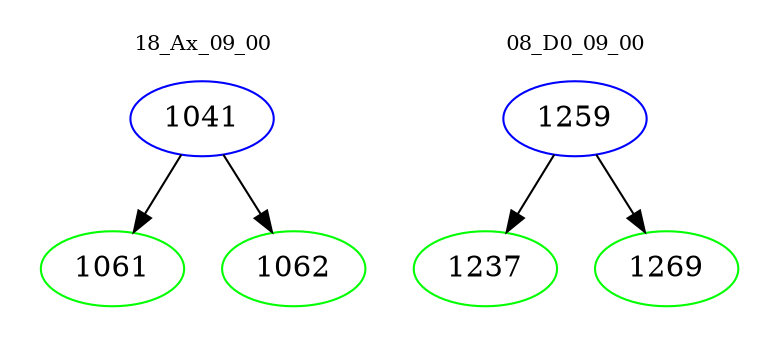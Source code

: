 digraph{
subgraph cluster_0 {
color = white
label = "18_Ax_09_00";
fontsize=10;
T0_1041 [label="1041", color="blue"]
T0_1041 -> T0_1061 [color="black"]
T0_1061 [label="1061", color="green"]
T0_1041 -> T0_1062 [color="black"]
T0_1062 [label="1062", color="green"]
}
subgraph cluster_1 {
color = white
label = "08_D0_09_00";
fontsize=10;
T1_1259 [label="1259", color="blue"]
T1_1259 -> T1_1237 [color="black"]
T1_1237 [label="1237", color="green"]
T1_1259 -> T1_1269 [color="black"]
T1_1269 [label="1269", color="green"]
}
}

